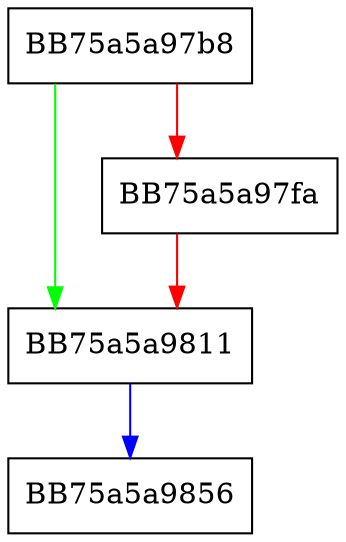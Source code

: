 digraph UpdateLocalCleanFiles {
  node [shape="box"];
  graph [splines=ortho];
  BB75a5a97b8 -> BB75a5a9811 [color="green"];
  BB75a5a97b8 -> BB75a5a97fa [color="red"];
  BB75a5a97fa -> BB75a5a9811 [color="red"];
  BB75a5a9811 -> BB75a5a9856 [color="blue"];
}